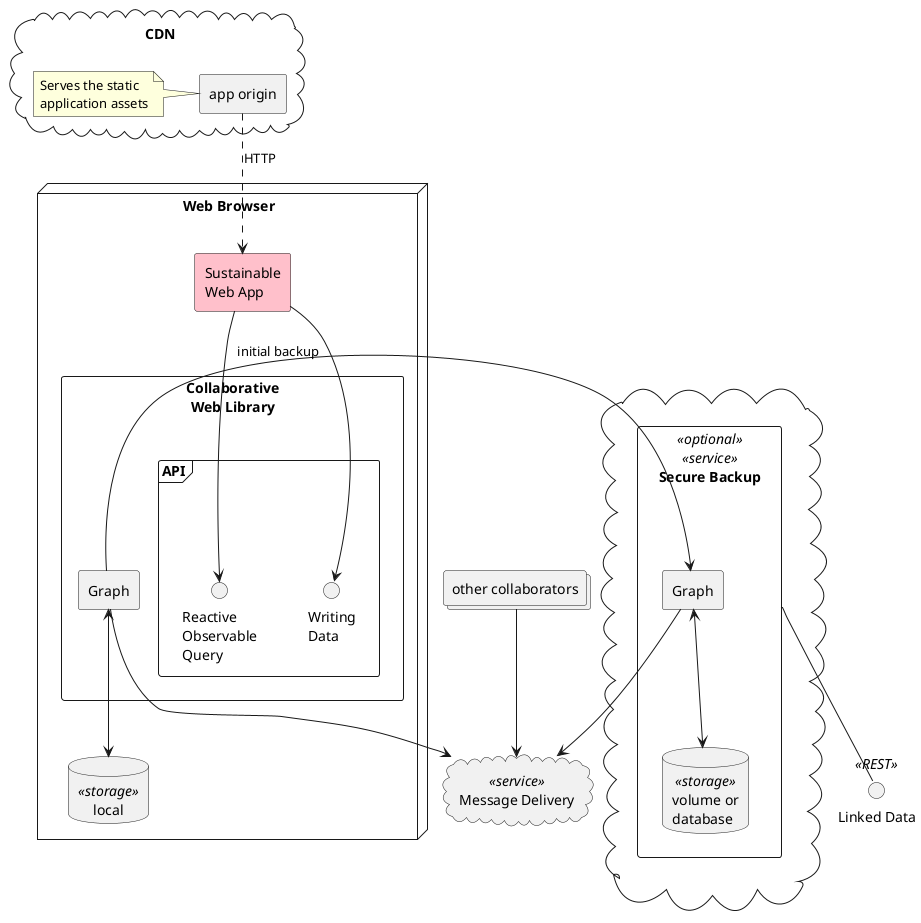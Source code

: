 @startuml
'https://plantuml.com/component-diagram
skinparam componentStyle rectangle

node "Web Browser" {
  component "Sustainable\nWeb App" as app #pink
  component "Collaborative\nWeb Library" as cwl {
    [Graph]
    frame API {
      interface "Reactive\nObservable\nQuery" as query
      interface "Writing\nData" as data
    }
  }

  database local <<storage>>

  Graph <--> local

  app --> query
  app --> data
}

cloud CDN {
  [app origin] as origin
  note left
    Serves the static
    application assets
  end note
}

cloud "Message Delivery" as messaging <<service>>

interface "Linked Data" as dapi <<REST>>

cloud {
  component "Secure Backup" as backup <<optional>> <<service>> {
    component "Graph" as gwGraph
    database "volume or\ndatabase" <<storage>> as gwDb
    gwGraph <--> gwDb
  }
  backup -- dapi
}

collections "other collaborators" as others

Graph --> messaging
gwGraph --> messaging
others --> messaging

Graph -> gwGraph : initial backup

origin ..> app: HTTP

@enduml
